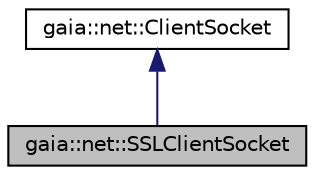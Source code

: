 digraph G
{
  edge [fontname="Helvetica",fontsize="10",labelfontname="Helvetica",labelfontsize="10"];
  node [fontname="Helvetica",fontsize="10",shape=record];
  Node1 [label="gaia::net::SSLClientSocket",height=0.2,width=0.4,color="black", fillcolor="grey75", style="filled" fontcolor="black"];
  Node2 -> Node1 [dir=back,color="midnightblue",fontsize="10",style="solid",fontname="Helvetica"];
  Node2 [label="gaia::net::ClientSocket",height=0.2,width=0.4,color="black", fillcolor="white", style="filled",URL="$d8/df3/classgaia_1_1net_1_1_client_socket.html",tooltip="Access IP network."];
}
